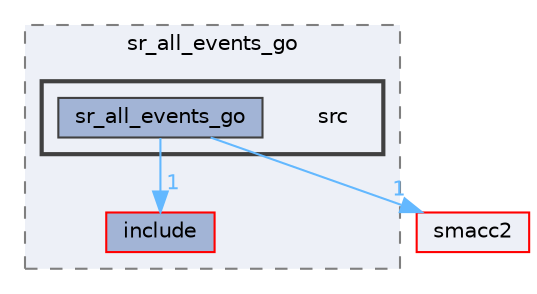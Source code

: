 digraph "smacc2_state_reactor_library/sr_all_events_go/src"
{
 // LATEX_PDF_SIZE
  bgcolor="transparent";
  edge [fontname=Helvetica,fontsize=10,labelfontname=Helvetica,labelfontsize=10];
  node [fontname=Helvetica,fontsize=10,shape=box,height=0.2,width=0.4];
  compound=true
  subgraph clusterdir_d5ce52277c1021008ac6cdb345ea1f4a {
    graph [ bgcolor="#edf0f7", pencolor="grey50", label="sr_all_events_go", fontname=Helvetica,fontsize=10 style="filled,dashed", URL="dir_d5ce52277c1021008ac6cdb345ea1f4a.html",tooltip=""]
  dir_7e22b4356d9e24cd0bcfc7ca8dee70f6 [label="include", fillcolor="#a2b4d6", color="red", style="filled", URL="dir_7e22b4356d9e24cd0bcfc7ca8dee70f6.html",tooltip=""];
  subgraph clusterdir_4cc01389c413e47c55cdd761ba4047ac {
    graph [ bgcolor="#edf0f7", pencolor="grey25", label="", fontname=Helvetica,fontsize=10 style="filled,bold", URL="dir_4cc01389c413e47c55cdd761ba4047ac.html",tooltip=""]
    dir_4cc01389c413e47c55cdd761ba4047ac [shape=plaintext, label="src"];
  dir_a1394e7148f68abb72cf30e5045dfeb0 [label="sr_all_events_go", fillcolor="#a2b4d6", color="grey25", style="filled", URL="dir_a1394e7148f68abb72cf30e5045dfeb0.html",tooltip=""];
  }
  }
  dir_ce4c19d6108cf5285f3105ec9cd73bf1 [label="smacc2", fillcolor="#edf0f7", color="red", style="filled", URL="dir_ce4c19d6108cf5285f3105ec9cd73bf1.html",tooltip=""];
  dir_a1394e7148f68abb72cf30e5045dfeb0->dir_7e22b4356d9e24cd0bcfc7ca8dee70f6 [headlabel="1", labeldistance=1.5 headhref="dir_000052_000026.html" color="steelblue1" fontcolor="steelblue1"];
  dir_a1394e7148f68abb72cf30e5045dfeb0->dir_ce4c19d6108cf5285f3105ec9cd73bf1 [headlabel="1", labeldistance=1.5 headhref="dir_000052_000043.html" color="steelblue1" fontcolor="steelblue1"];
}
